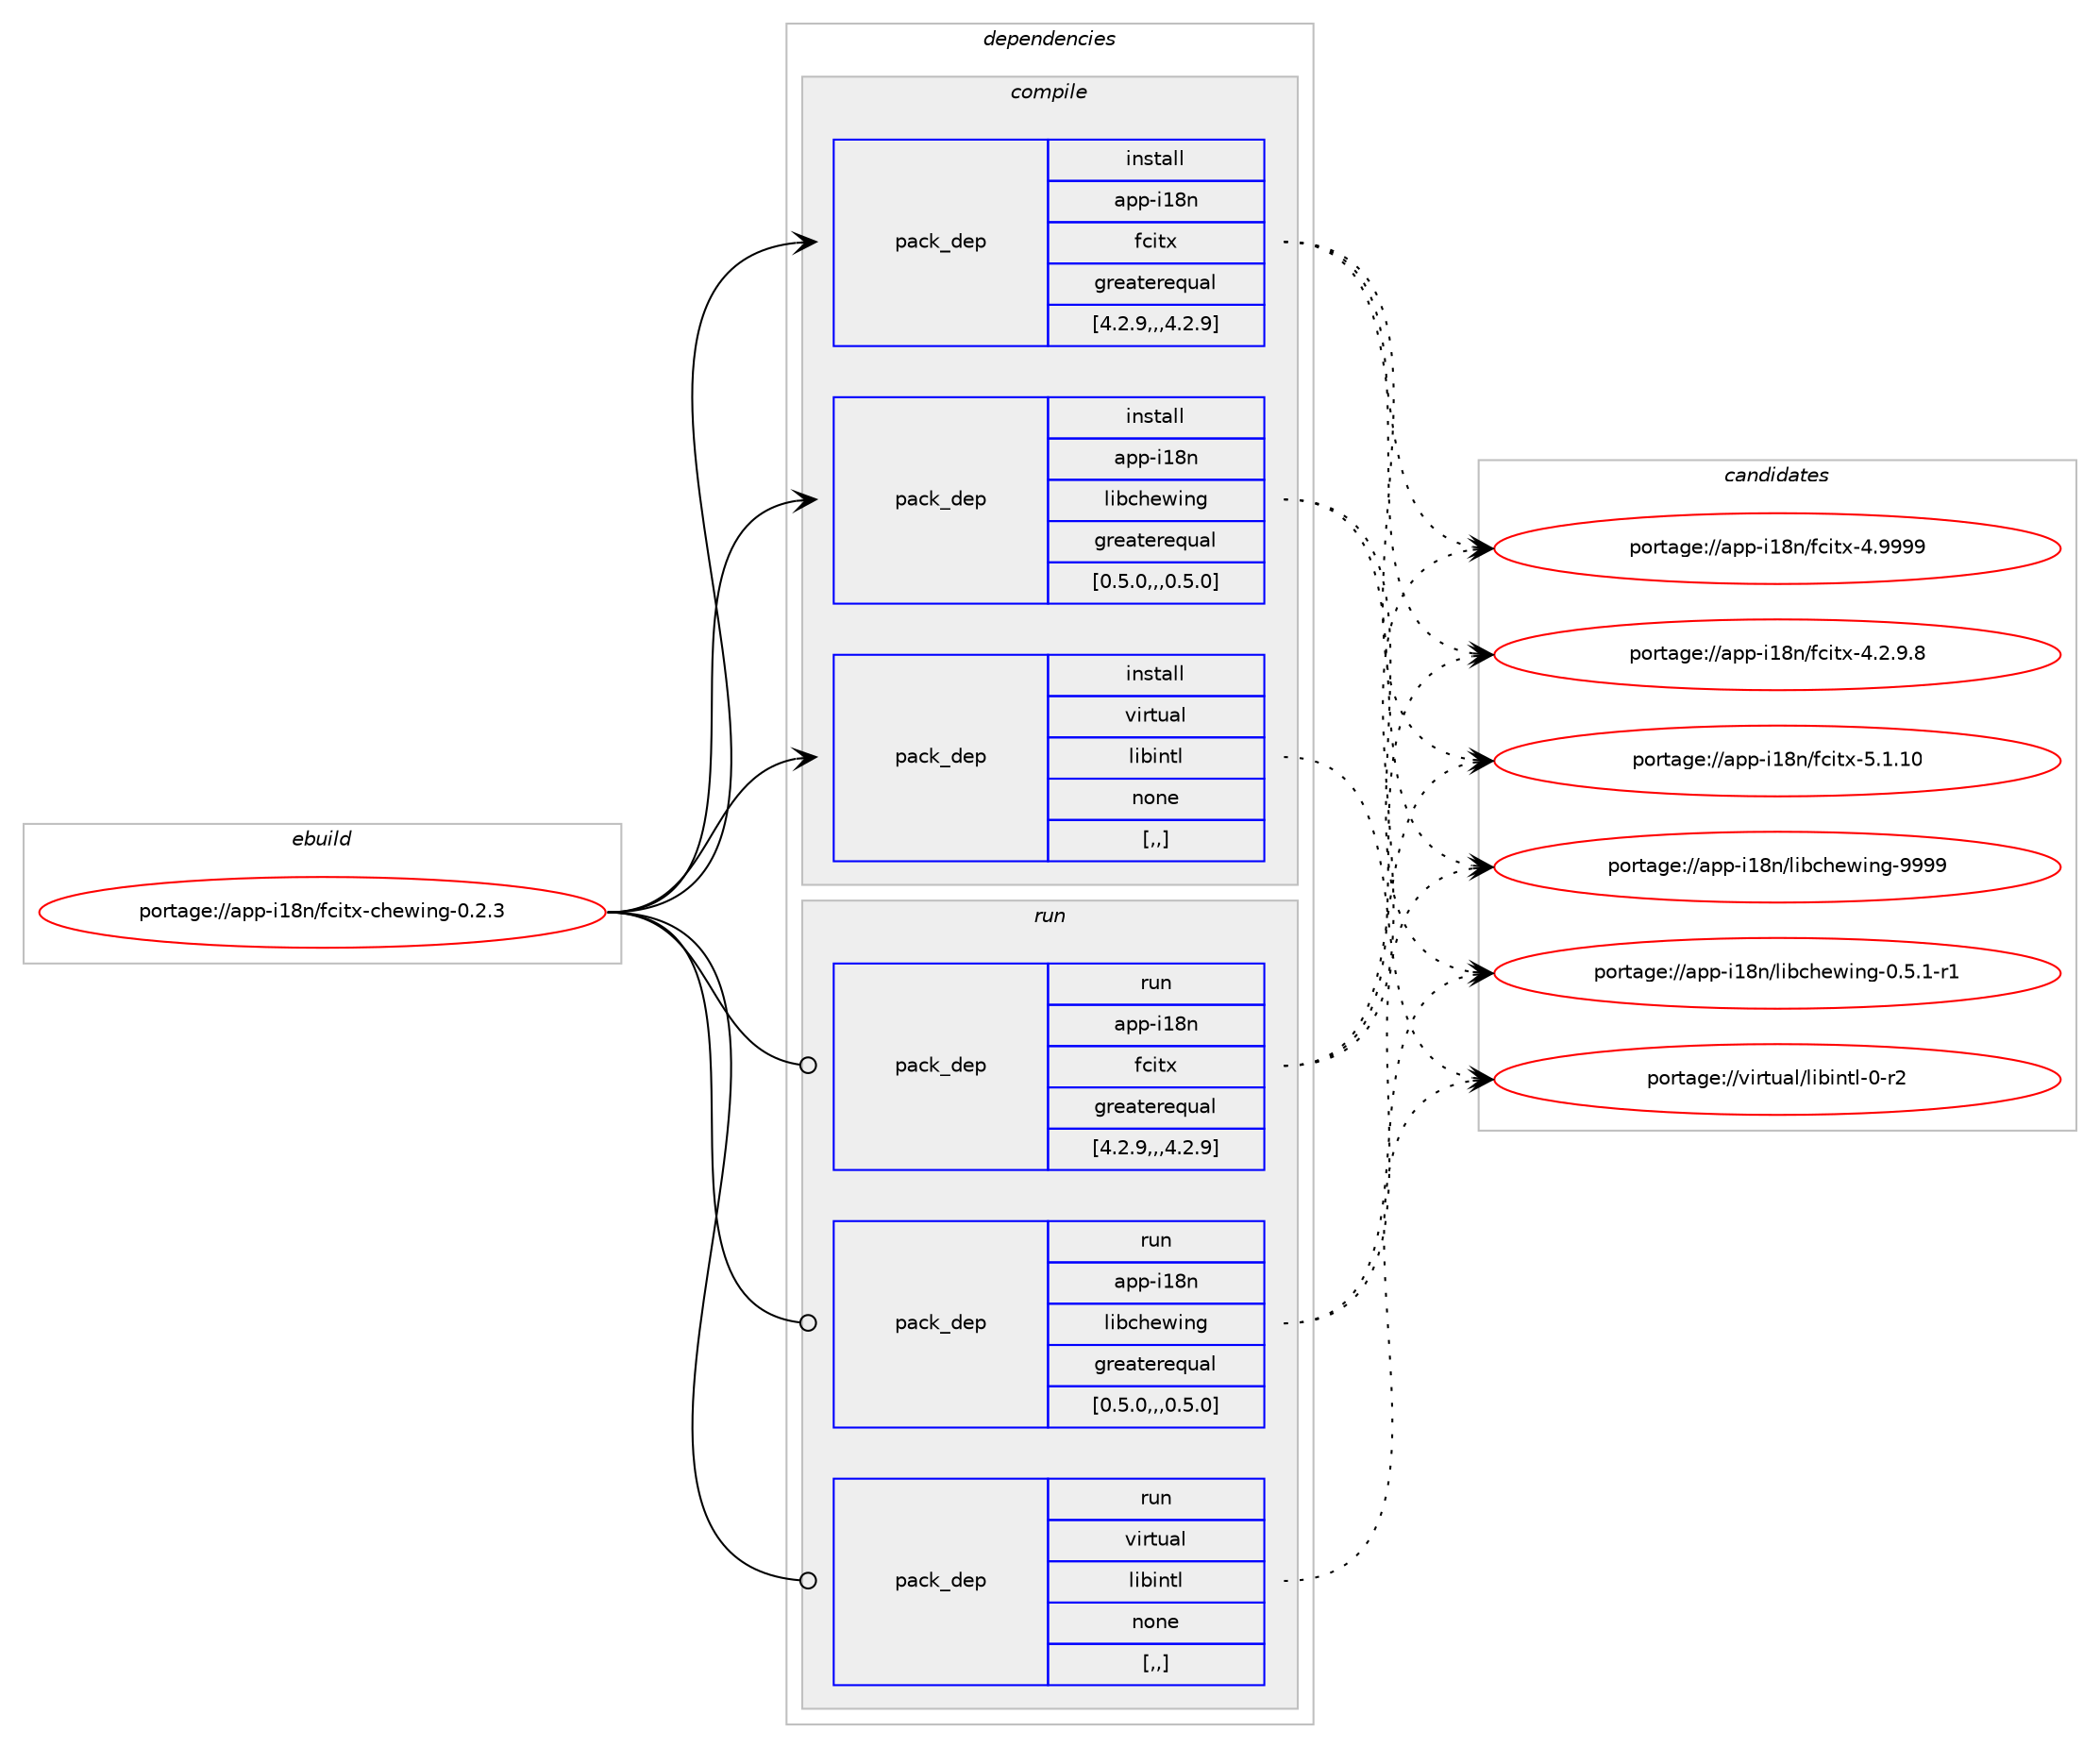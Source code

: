digraph prolog {

# *************
# Graph options
# *************

newrank=true;
concentrate=true;
compound=true;
graph [rankdir=LR,fontname=Helvetica,fontsize=10,ranksep=1.5];#, ranksep=2.5, nodesep=0.2];
edge  [arrowhead=vee];
node  [fontname=Helvetica,fontsize=10];

# **********
# The ebuild
# **********

subgraph cluster_leftcol {
color=gray;
label=<<i>ebuild</i>>;
id [label="portage://app-i18n/fcitx-chewing-0.2.3", color=red, width=4, href="../app-i18n/fcitx-chewing-0.2.3.svg"];
}

# ****************
# The dependencies
# ****************

subgraph cluster_midcol {
color=gray;
label=<<i>dependencies</i>>;
subgraph cluster_compile {
fillcolor="#eeeeee";
style=filled;
label=<<i>compile</i>>;
subgraph pack25639 {
dependency36991 [label=<<TABLE BORDER="0" CELLBORDER="1" CELLSPACING="0" CELLPADDING="4" WIDTH="220"><TR><TD ROWSPAN="6" CELLPADDING="30">pack_dep</TD></TR><TR><TD WIDTH="110">install</TD></TR><TR><TD>app-i18n</TD></TR><TR><TD>fcitx</TD></TR><TR><TD>greaterequal</TD></TR><TR><TD>[4.2.9,,,4.2.9]</TD></TR></TABLE>>, shape=none, color=blue];
}
id:e -> dependency36991:w [weight=20,style="solid",arrowhead="vee"];
subgraph pack25640 {
dependency36992 [label=<<TABLE BORDER="0" CELLBORDER="1" CELLSPACING="0" CELLPADDING="4" WIDTH="220"><TR><TD ROWSPAN="6" CELLPADDING="30">pack_dep</TD></TR><TR><TD WIDTH="110">install</TD></TR><TR><TD>app-i18n</TD></TR><TR><TD>libchewing</TD></TR><TR><TD>greaterequal</TD></TR><TR><TD>[0.5.0,,,0.5.0]</TD></TR></TABLE>>, shape=none, color=blue];
}
id:e -> dependency36992:w [weight=20,style="solid",arrowhead="vee"];
subgraph pack25641 {
dependency36993 [label=<<TABLE BORDER="0" CELLBORDER="1" CELLSPACING="0" CELLPADDING="4" WIDTH="220"><TR><TD ROWSPAN="6" CELLPADDING="30">pack_dep</TD></TR><TR><TD WIDTH="110">install</TD></TR><TR><TD>virtual</TD></TR><TR><TD>libintl</TD></TR><TR><TD>none</TD></TR><TR><TD>[,,]</TD></TR></TABLE>>, shape=none, color=blue];
}
id:e -> dependency36993:w [weight=20,style="solid",arrowhead="vee"];
}
subgraph cluster_compileandrun {
fillcolor="#eeeeee";
style=filled;
label=<<i>compile and run</i>>;
}
subgraph cluster_run {
fillcolor="#eeeeee";
style=filled;
label=<<i>run</i>>;
subgraph pack25642 {
dependency36994 [label=<<TABLE BORDER="0" CELLBORDER="1" CELLSPACING="0" CELLPADDING="4" WIDTH="220"><TR><TD ROWSPAN="6" CELLPADDING="30">pack_dep</TD></TR><TR><TD WIDTH="110">run</TD></TR><TR><TD>app-i18n</TD></TR><TR><TD>fcitx</TD></TR><TR><TD>greaterequal</TD></TR><TR><TD>[4.2.9,,,4.2.9]</TD></TR></TABLE>>, shape=none, color=blue];
}
id:e -> dependency36994:w [weight=20,style="solid",arrowhead="odot"];
subgraph pack25643 {
dependency36995 [label=<<TABLE BORDER="0" CELLBORDER="1" CELLSPACING="0" CELLPADDING="4" WIDTH="220"><TR><TD ROWSPAN="6" CELLPADDING="30">pack_dep</TD></TR><TR><TD WIDTH="110">run</TD></TR><TR><TD>app-i18n</TD></TR><TR><TD>libchewing</TD></TR><TR><TD>greaterequal</TD></TR><TR><TD>[0.5.0,,,0.5.0]</TD></TR></TABLE>>, shape=none, color=blue];
}
id:e -> dependency36995:w [weight=20,style="solid",arrowhead="odot"];
subgraph pack25644 {
dependency36996 [label=<<TABLE BORDER="0" CELLBORDER="1" CELLSPACING="0" CELLPADDING="4" WIDTH="220"><TR><TD ROWSPAN="6" CELLPADDING="30">pack_dep</TD></TR><TR><TD WIDTH="110">run</TD></TR><TR><TD>virtual</TD></TR><TR><TD>libintl</TD></TR><TR><TD>none</TD></TR><TR><TD>[,,]</TD></TR></TABLE>>, shape=none, color=blue];
}
id:e -> dependency36996:w [weight=20,style="solid",arrowhead="odot"];
}
}

# **************
# The candidates
# **************

subgraph cluster_choices {
rank=same;
color=gray;
label=<<i>candidates</i>>;

subgraph choice25639 {
color=black;
nodesep=1;
choice97112112451054956110471029910511612045534649464948 [label="portage://app-i18n/fcitx-5.1.10", color=red, width=4,href="../app-i18n/fcitx-5.1.10.svg"];
choice97112112451054956110471029910511612045524657575757 [label="portage://app-i18n/fcitx-4.9999", color=red, width=4,href="../app-i18n/fcitx-4.9999.svg"];
choice9711211245105495611047102991051161204552465046574656 [label="portage://app-i18n/fcitx-4.2.9.8", color=red, width=4,href="../app-i18n/fcitx-4.2.9.8.svg"];
dependency36991:e -> choice97112112451054956110471029910511612045534649464948:w [style=dotted,weight="100"];
dependency36991:e -> choice97112112451054956110471029910511612045524657575757:w [style=dotted,weight="100"];
dependency36991:e -> choice9711211245105495611047102991051161204552465046574656:w [style=dotted,weight="100"];
}
subgraph choice25640 {
color=black;
nodesep=1;
choice971121124510549561104710810598991041011191051101034557575757 [label="portage://app-i18n/libchewing-9999", color=red, width=4,href="../app-i18n/libchewing-9999.svg"];
choice971121124510549561104710810598991041011191051101034548465346494511449 [label="portage://app-i18n/libchewing-0.5.1-r1", color=red, width=4,href="../app-i18n/libchewing-0.5.1-r1.svg"];
dependency36992:e -> choice971121124510549561104710810598991041011191051101034557575757:w [style=dotted,weight="100"];
dependency36992:e -> choice971121124510549561104710810598991041011191051101034548465346494511449:w [style=dotted,weight="100"];
}
subgraph choice25641 {
color=black;
nodesep=1;
choice11810511411611797108471081059810511011610845484511450 [label="portage://virtual/libintl-0-r2", color=red, width=4,href="../virtual/libintl-0-r2.svg"];
dependency36993:e -> choice11810511411611797108471081059810511011610845484511450:w [style=dotted,weight="100"];
}
subgraph choice25642 {
color=black;
nodesep=1;
choice97112112451054956110471029910511612045534649464948 [label="portage://app-i18n/fcitx-5.1.10", color=red, width=4,href="../app-i18n/fcitx-5.1.10.svg"];
choice97112112451054956110471029910511612045524657575757 [label="portage://app-i18n/fcitx-4.9999", color=red, width=4,href="../app-i18n/fcitx-4.9999.svg"];
choice9711211245105495611047102991051161204552465046574656 [label="portage://app-i18n/fcitx-4.2.9.8", color=red, width=4,href="../app-i18n/fcitx-4.2.9.8.svg"];
dependency36994:e -> choice97112112451054956110471029910511612045534649464948:w [style=dotted,weight="100"];
dependency36994:e -> choice97112112451054956110471029910511612045524657575757:w [style=dotted,weight="100"];
dependency36994:e -> choice9711211245105495611047102991051161204552465046574656:w [style=dotted,weight="100"];
}
subgraph choice25643 {
color=black;
nodesep=1;
choice971121124510549561104710810598991041011191051101034557575757 [label="portage://app-i18n/libchewing-9999", color=red, width=4,href="../app-i18n/libchewing-9999.svg"];
choice971121124510549561104710810598991041011191051101034548465346494511449 [label="portage://app-i18n/libchewing-0.5.1-r1", color=red, width=4,href="../app-i18n/libchewing-0.5.1-r1.svg"];
dependency36995:e -> choice971121124510549561104710810598991041011191051101034557575757:w [style=dotted,weight="100"];
dependency36995:e -> choice971121124510549561104710810598991041011191051101034548465346494511449:w [style=dotted,weight="100"];
}
subgraph choice25644 {
color=black;
nodesep=1;
choice11810511411611797108471081059810511011610845484511450 [label="portage://virtual/libintl-0-r2", color=red, width=4,href="../virtual/libintl-0-r2.svg"];
dependency36996:e -> choice11810511411611797108471081059810511011610845484511450:w [style=dotted,weight="100"];
}
}

}
